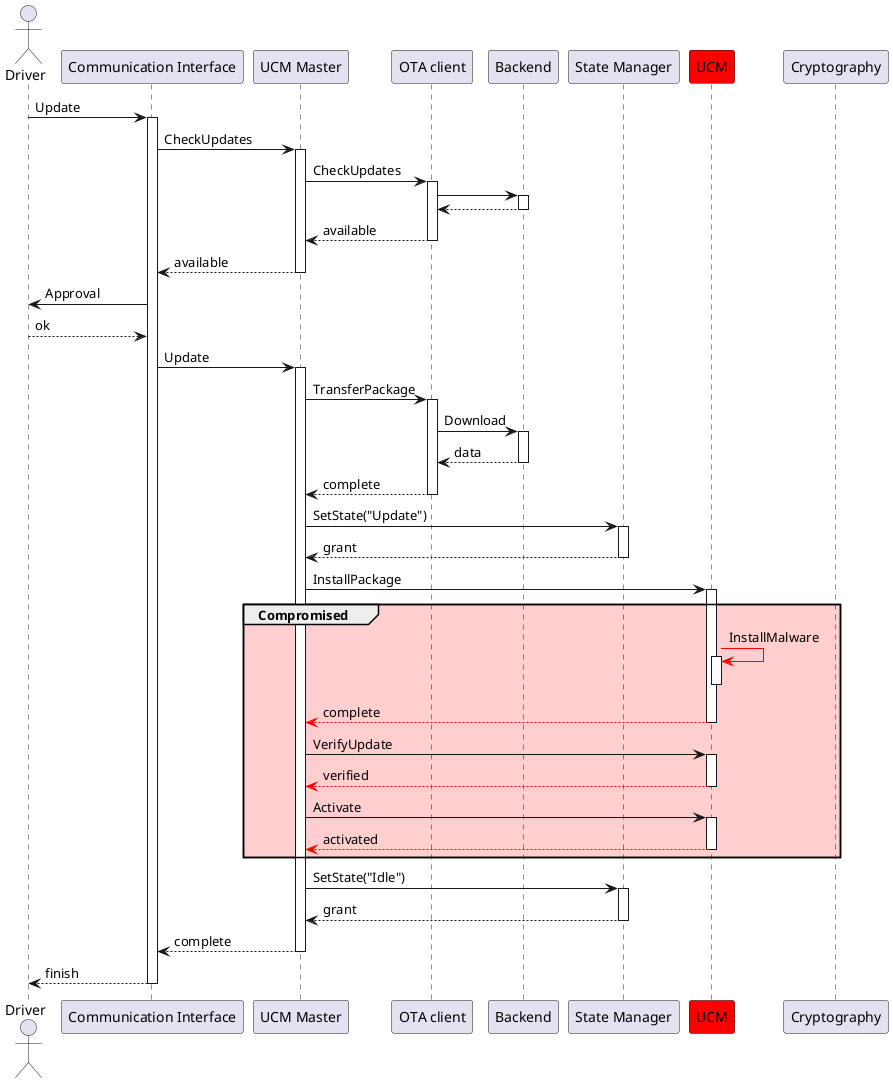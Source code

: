 @startuml UCM Compromised

actor Driver as driver
participant "Communication Interface" as interface
participant "UCM Master" as master
participant "OTA client" as ota
participant "Backend" as backend
participant "State Manager" as state
participant "UCM" as ucm #red
participant "Cryptography" as crypto

driver -> interface: Update
activate interface
interface -> master: CheckUpdates
activate master

master -> ota: CheckUpdates
activate ota
ota -> backend
activate backend
backend --> ota
deactivate backend
ota --> master: available
deactivate ota

master --> interface: available
deactivate master

interface -> driver: Approval
driver --> interface: ok
interface -> master: Update
activate master
master -> ota: TransferPackage
activate ota
ota -> backend: Download
activate backend
backend --> ota: data
deactivate backend
ota --> master: complete
deactivate ota

master -> state: SetState("Update")
activate state
state --> master: grant
deactivate state

master -> ucm: InstallPackage
group #FF000030 Compromised
activate ucm
ucm [#red]-> ucm: InstallMalware
activate ucm
deactivate ucm
ucm -[#red]-> master: complete
deactivate ucm

master -> ucm: VerifyUpdate
activate ucm
ucm -[#red]-> master: verified
deactivate ucm

master -> ucm: Activate
activate ucm
ucm -[#red]-> master: activated
deactivate ucm
end 

master -> state: SetState("Idle")
activate state
state --> master: grant
deactivate state

master --> interface: complete
deactivate master

interface --> driver: finish

deactivate interface

@enduml